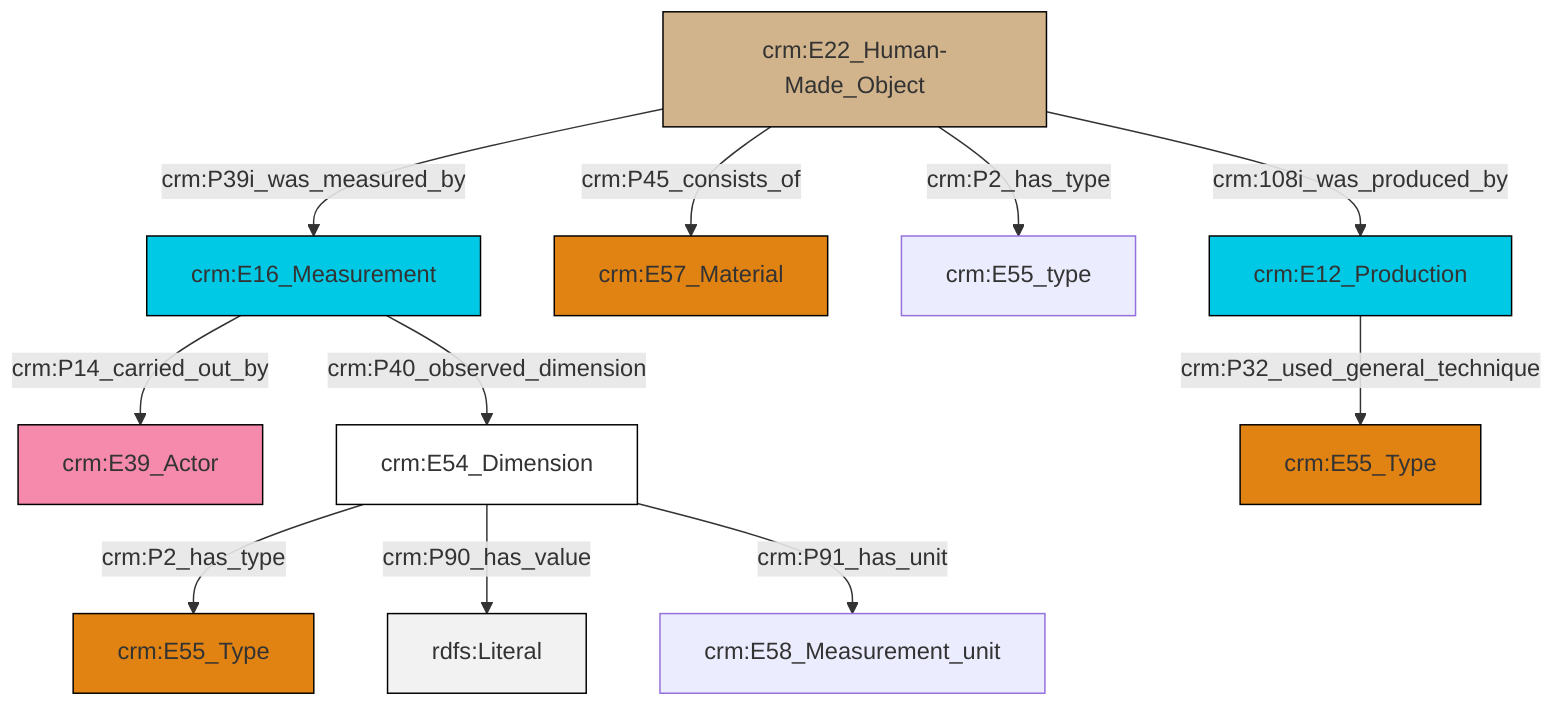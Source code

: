 graph TD
classDef Literal fill:#f2f2f2,stroke:#000000;
classDef CRM_Entity fill:#FFFFFF,stroke:#000000;
classDef Temporal_Entity fill:#00C9E6, stroke:#000000;
classDef Type fill:#E18312, stroke:#000000;
classDef Time-Span fill:#2C9C91, stroke:#000000;
classDef Appellation fill:#FFEB7F, stroke:#000000;
classDef Place fill:#008836, stroke:#000000;
classDef Persistent_Item fill:#B266B2, stroke:#000000;
classDef Conceptual_Object fill:#FFD700, stroke:#000000;
classDef Physical_Thing fill:#D2B48C, stroke:#000000;
classDef Actor fill:#f58aad, stroke:#000000;
classDef PC_Classes fill:#4ce600, stroke:#000000;
classDef Multi fill:#cccccc,stroke:#000000;

0["crm:E16_Measurement"]:::Temporal_Entity -->|crm:P14_carried_out_by| 1["crm:E39_Actor"]:::Actor
4["crm:E22_Human-Made_Object"]:::Physical_Thing -->|crm:P45_consists_of| 5["crm:E57_Material"]:::Type
4["crm:E22_Human-Made_Object"]:::Physical_Thing -->|crm:P2_has_type| 6["crm:E55_type"]:::Default
0["crm:E16_Measurement"]:::Temporal_Entity -->|crm:P40_observed_dimension| 2["crm:E54_Dimension"]:::CRM_Entity
2["crm:E54_Dimension"]:::CRM_Entity -->|crm:P2_has_type| 9["crm:E55_Type"]:::Type
4["crm:E22_Human-Made_Object"]:::Physical_Thing -->|crm:P39i_was_measured_by| 0["crm:E16_Measurement"]:::Temporal_Entity
2["crm:E54_Dimension"]:::CRM_Entity -->|crm:P90_has_value| 10[rdfs:Literal]:::Literal
4["crm:E22_Human-Made_Object"]:::Physical_Thing -->|crm:108i_was_produced_by| 12["crm:E12_Production"]:::Temporal_Entity
12["crm:E12_Production"]:::Temporal_Entity -->|crm:P32_used_general_technique| 18["crm:E55_Type"]:::Type
2["crm:E54_Dimension"]:::CRM_Entity -->|crm:P91_has_unit| 14["crm:E58_Measurement_unit"]:::Default
